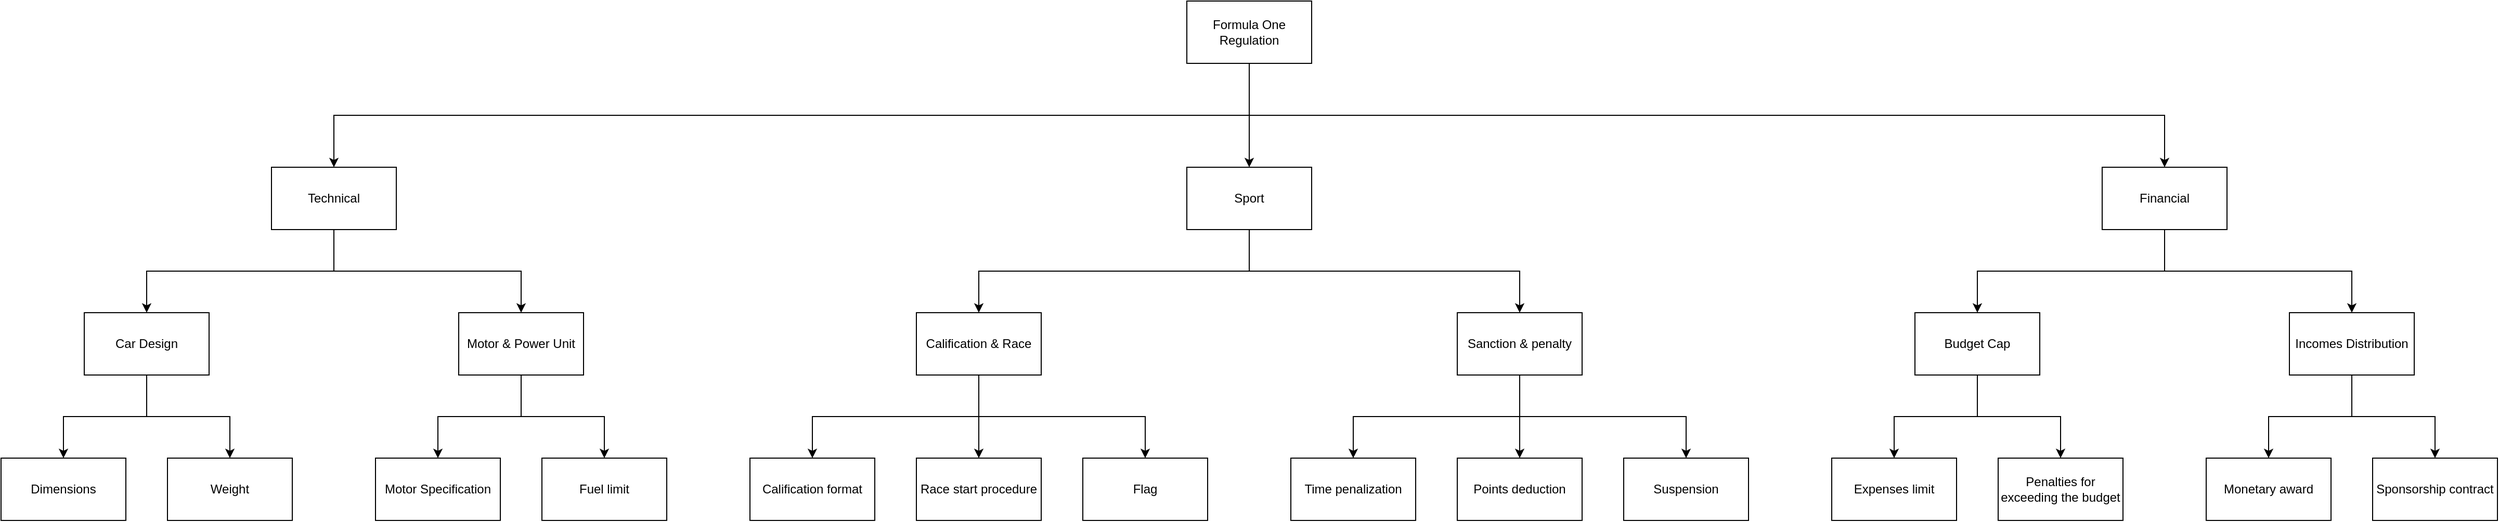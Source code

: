 <mxfile version="24.2.2" type="google">
  <diagram name="Página-1" id="Z_-dVmRHrqysoaLNT-mr">
    <mxGraphModel grid="1" page="1" gridSize="10" guides="1" tooltips="1" connect="1" arrows="1" fold="1" pageScale="1" pageWidth="827" pageHeight="1169" math="0" shadow="0">
      <root>
        <mxCell id="0" />
        <mxCell id="1" parent="0" />
        <mxCell id="IF6HLjn18SVDWIELLXdh-28" style="edgeStyle=orthogonalEdgeStyle;rounded=0;orthogonalLoop=1;jettySize=auto;html=1;exitX=0.5;exitY=1;exitDx=0;exitDy=0;entryX=0.5;entryY=0;entryDx=0;entryDy=0;" edge="1" parent="1" source="IF6HLjn18SVDWIELLXdh-1" target="IF6HLjn18SVDWIELLXdh-2">
          <mxGeometry relative="1" as="geometry" />
        </mxCell>
        <mxCell id="IF6HLjn18SVDWIELLXdh-49" style="edgeStyle=orthogonalEdgeStyle;rounded=0;orthogonalLoop=1;jettySize=auto;html=1;exitX=0.5;exitY=1;exitDx=0;exitDy=0;entryX=0.5;entryY=0;entryDx=0;entryDy=0;" edge="1" parent="1" source="IF6HLjn18SVDWIELLXdh-1" target="IF6HLjn18SVDWIELLXdh-4">
          <mxGeometry relative="1" as="geometry" />
        </mxCell>
        <mxCell id="IF6HLjn18SVDWIELLXdh-50" style="edgeStyle=orthogonalEdgeStyle;rounded=0;orthogonalLoop=1;jettySize=auto;html=1;exitX=0.5;exitY=1;exitDx=0;exitDy=0;entryX=0.5;entryY=0;entryDx=0;entryDy=0;" edge="1" parent="1" source="IF6HLjn18SVDWIELLXdh-1" target="IF6HLjn18SVDWIELLXdh-3">
          <mxGeometry relative="1" as="geometry" />
        </mxCell>
        <mxCell id="IF6HLjn18SVDWIELLXdh-1" value="Formula One Regulation" style="rounded=0;whiteSpace=wrap;html=1;" vertex="1" parent="1">
          <mxGeometry x="980" y="180" width="120" height="60" as="geometry" />
        </mxCell>
        <mxCell id="IF6HLjn18SVDWIELLXdh-13" style="edgeStyle=orthogonalEdgeStyle;rounded=0;orthogonalLoop=1;jettySize=auto;html=1;exitX=0.5;exitY=1;exitDx=0;exitDy=0;entryX=0.5;entryY=0;entryDx=0;entryDy=0;" edge="1" parent="1" source="IF6HLjn18SVDWIELLXdh-2" target="IF6HLjn18SVDWIELLXdh-6">
          <mxGeometry relative="1" as="geometry" />
        </mxCell>
        <mxCell id="IF6HLjn18SVDWIELLXdh-19" style="edgeStyle=orthogonalEdgeStyle;rounded=0;orthogonalLoop=1;jettySize=auto;html=1;exitX=0.5;exitY=1;exitDx=0;exitDy=0;entryX=0.5;entryY=0;entryDx=0;entryDy=0;" edge="1" parent="1" source="IF6HLjn18SVDWIELLXdh-2" target="IF6HLjn18SVDWIELLXdh-5">
          <mxGeometry relative="1" as="geometry" />
        </mxCell>
        <mxCell id="IF6HLjn18SVDWIELLXdh-2" value="Technical" style="rounded=0;whiteSpace=wrap;html=1;" vertex="1" parent="1">
          <mxGeometry x="100" y="340" width="120" height="60" as="geometry" />
        </mxCell>
        <mxCell id="IF6HLjn18SVDWIELLXdh-47" style="edgeStyle=orthogonalEdgeStyle;rounded=0;orthogonalLoop=1;jettySize=auto;html=1;exitX=0.5;exitY=1;exitDx=0;exitDy=0;entryX=0.5;entryY=0;entryDx=0;entryDy=0;" edge="1" parent="1" source="IF6HLjn18SVDWIELLXdh-3" target="IF6HLjn18SVDWIELLXdh-38">
          <mxGeometry relative="1" as="geometry" />
        </mxCell>
        <mxCell id="IF6HLjn18SVDWIELLXdh-48" style="edgeStyle=orthogonalEdgeStyle;rounded=0;orthogonalLoop=1;jettySize=auto;html=1;exitX=0.5;exitY=1;exitDx=0;exitDy=0;entryX=0.5;entryY=0;entryDx=0;entryDy=0;" edge="1" parent="1" source="IF6HLjn18SVDWIELLXdh-3" target="IF6HLjn18SVDWIELLXdh-37">
          <mxGeometry relative="1" as="geometry" />
        </mxCell>
        <mxCell id="IF6HLjn18SVDWIELLXdh-3" value="Financial" style="rounded=0;whiteSpace=wrap;html=1;" vertex="1" parent="1">
          <mxGeometry x="1860" y="340" width="120" height="60" as="geometry" />
        </mxCell>
        <mxCell id="IF6HLjn18SVDWIELLXdh-32" style="edgeStyle=orthogonalEdgeStyle;rounded=0;orthogonalLoop=1;jettySize=auto;html=1;exitX=0.5;exitY=1;exitDx=0;exitDy=0;entryX=0.5;entryY=0;entryDx=0;entryDy=0;" edge="1" parent="1" source="IF6HLjn18SVDWIELLXdh-4" target="IF6HLjn18SVDWIELLXdh-21">
          <mxGeometry relative="1" as="geometry" />
        </mxCell>
        <mxCell id="IF6HLjn18SVDWIELLXdh-33" style="edgeStyle=orthogonalEdgeStyle;rounded=0;orthogonalLoop=1;jettySize=auto;html=1;exitX=0.5;exitY=1;exitDx=0;exitDy=0;entryX=0.5;entryY=0;entryDx=0;entryDy=0;" edge="1" parent="1" source="IF6HLjn18SVDWIELLXdh-4" target="IF6HLjn18SVDWIELLXdh-20">
          <mxGeometry relative="1" as="geometry" />
        </mxCell>
        <mxCell id="IF6HLjn18SVDWIELLXdh-4" value="Sport" style="rounded=0;whiteSpace=wrap;html=1;" vertex="1" parent="1">
          <mxGeometry x="980" y="340" width="120" height="60" as="geometry" />
        </mxCell>
        <mxCell id="IF6HLjn18SVDWIELLXdh-16" style="edgeStyle=orthogonalEdgeStyle;rounded=0;orthogonalLoop=1;jettySize=auto;html=1;exitX=0.5;exitY=1;exitDx=0;exitDy=0;entryX=0.5;entryY=0;entryDx=0;entryDy=0;" edge="1" parent="1" source="IF6HLjn18SVDWIELLXdh-5" target="IF6HLjn18SVDWIELLXdh-11">
          <mxGeometry relative="1" as="geometry" />
        </mxCell>
        <mxCell id="IF6HLjn18SVDWIELLXdh-18" style="edgeStyle=orthogonalEdgeStyle;rounded=0;orthogonalLoop=1;jettySize=auto;html=1;exitX=0.5;exitY=1;exitDx=0;exitDy=0;entryX=0.5;entryY=0;entryDx=0;entryDy=0;" edge="1" parent="1" source="IF6HLjn18SVDWIELLXdh-5" target="IF6HLjn18SVDWIELLXdh-10">
          <mxGeometry relative="1" as="geometry" />
        </mxCell>
        <mxCell id="IF6HLjn18SVDWIELLXdh-5" value="Motor &amp;amp; Power Unit" style="rounded=0;whiteSpace=wrap;html=1;" vertex="1" parent="1">
          <mxGeometry x="280" y="480" width="120" height="60" as="geometry" />
        </mxCell>
        <mxCell id="IF6HLjn18SVDWIELLXdh-14" style="edgeStyle=orthogonalEdgeStyle;rounded=0;orthogonalLoop=1;jettySize=auto;html=1;exitX=0.5;exitY=1;exitDx=0;exitDy=0;entryX=0.5;entryY=0;entryDx=0;entryDy=0;" edge="1" parent="1" source="IF6HLjn18SVDWIELLXdh-6" target="IF6HLjn18SVDWIELLXdh-9">
          <mxGeometry relative="1" as="geometry" />
        </mxCell>
        <mxCell id="IF6HLjn18SVDWIELLXdh-17" style="edgeStyle=orthogonalEdgeStyle;rounded=0;orthogonalLoop=1;jettySize=auto;html=1;exitX=0.5;exitY=1;exitDx=0;exitDy=0;entryX=0.5;entryY=0;entryDx=0;entryDy=0;" edge="1" parent="1" source="IF6HLjn18SVDWIELLXdh-6" target="IF6HLjn18SVDWIELLXdh-8">
          <mxGeometry relative="1" as="geometry" />
        </mxCell>
        <mxCell id="IF6HLjn18SVDWIELLXdh-6" value="Car Design" style="rounded=0;whiteSpace=wrap;html=1;" vertex="1" parent="1">
          <mxGeometry x="-80" y="480" width="120" height="60" as="geometry" />
        </mxCell>
        <mxCell id="IF6HLjn18SVDWIELLXdh-8" value="Weight" style="rounded=0;whiteSpace=wrap;html=1;" vertex="1" parent="1">
          <mxGeometry y="620" width="120" height="60" as="geometry" />
        </mxCell>
        <mxCell id="IF6HLjn18SVDWIELLXdh-9" value="Dimensions" style="rounded=0;whiteSpace=wrap;html=1;" vertex="1" parent="1">
          <mxGeometry x="-160" y="620" width="120" height="60" as="geometry" />
        </mxCell>
        <mxCell id="IF6HLjn18SVDWIELLXdh-10" value="Fuel limit" style="rounded=0;whiteSpace=wrap;html=1;" vertex="1" parent="1">
          <mxGeometry x="360" y="620" width="120" height="60" as="geometry" />
        </mxCell>
        <mxCell id="IF6HLjn18SVDWIELLXdh-11" value="Motor Specification" style="rounded=0;whiteSpace=wrap;html=1;" vertex="1" parent="1">
          <mxGeometry x="200" y="620" width="120" height="60" as="geometry" />
        </mxCell>
        <mxCell id="IF6HLjn18SVDWIELLXdh-34" style="edgeStyle=orthogonalEdgeStyle;rounded=0;orthogonalLoop=1;jettySize=auto;html=1;exitX=0.5;exitY=1;exitDx=0;exitDy=0;entryX=0.5;entryY=0;entryDx=0;entryDy=0;" edge="1" parent="1" source="IF6HLjn18SVDWIELLXdh-20" target="IF6HLjn18SVDWIELLXdh-27">
          <mxGeometry relative="1" as="geometry" />
        </mxCell>
        <mxCell id="IF6HLjn18SVDWIELLXdh-35" style="edgeStyle=orthogonalEdgeStyle;rounded=0;orthogonalLoop=1;jettySize=auto;html=1;exitX=0.5;exitY=1;exitDx=0;exitDy=0;entryX=0.5;entryY=0;entryDx=0;entryDy=0;" edge="1" parent="1" source="IF6HLjn18SVDWIELLXdh-20" target="IF6HLjn18SVDWIELLXdh-26">
          <mxGeometry relative="1" as="geometry" />
        </mxCell>
        <mxCell id="IF6HLjn18SVDWIELLXdh-36" style="edgeStyle=orthogonalEdgeStyle;rounded=0;orthogonalLoop=1;jettySize=auto;html=1;exitX=0.5;exitY=1;exitDx=0;exitDy=0;entryX=0.5;entryY=0;entryDx=0;entryDy=0;" edge="1" parent="1" source="IF6HLjn18SVDWIELLXdh-20" target="IF6HLjn18SVDWIELLXdh-25">
          <mxGeometry relative="1" as="geometry" />
        </mxCell>
        <mxCell id="IF6HLjn18SVDWIELLXdh-20" value="Sanction &amp;amp; penalty" style="rounded=0;whiteSpace=wrap;html=1;" vertex="1" parent="1">
          <mxGeometry x="1240" y="480" width="120" height="60" as="geometry" />
        </mxCell>
        <mxCell id="IF6HLjn18SVDWIELLXdh-29" style="edgeStyle=orthogonalEdgeStyle;rounded=0;orthogonalLoop=1;jettySize=auto;html=1;exitX=0.5;exitY=1;exitDx=0;exitDy=0;entryX=0.5;entryY=0;entryDx=0;entryDy=0;" edge="1" parent="1" source="IF6HLjn18SVDWIELLXdh-21" target="IF6HLjn18SVDWIELLXdh-24">
          <mxGeometry relative="1" as="geometry" />
        </mxCell>
        <mxCell id="IF6HLjn18SVDWIELLXdh-30" style="edgeStyle=orthogonalEdgeStyle;rounded=0;orthogonalLoop=1;jettySize=auto;html=1;exitX=0.5;exitY=1;exitDx=0;exitDy=0;entryX=0.5;entryY=0;entryDx=0;entryDy=0;" edge="1" parent="1" source="IF6HLjn18SVDWIELLXdh-21" target="IF6HLjn18SVDWIELLXdh-22">
          <mxGeometry relative="1" as="geometry" />
        </mxCell>
        <mxCell id="IF6HLjn18SVDWIELLXdh-31" style="edgeStyle=orthogonalEdgeStyle;rounded=0;orthogonalLoop=1;jettySize=auto;html=1;exitX=0.5;exitY=1;exitDx=0;exitDy=0;entryX=0.5;entryY=0;entryDx=0;entryDy=0;" edge="1" parent="1" source="IF6HLjn18SVDWIELLXdh-21" target="IF6HLjn18SVDWIELLXdh-23">
          <mxGeometry relative="1" as="geometry" />
        </mxCell>
        <mxCell id="IF6HLjn18SVDWIELLXdh-21" value="Calification &amp;amp; Race" style="rounded=0;whiteSpace=wrap;html=1;" vertex="1" parent="1">
          <mxGeometry x="720" y="480" width="120" height="60" as="geometry" />
        </mxCell>
        <mxCell id="IF6HLjn18SVDWIELLXdh-22" value="Flag" style="rounded=0;whiteSpace=wrap;html=1;" vertex="1" parent="1">
          <mxGeometry x="880" y="620" width="120" height="60" as="geometry" />
        </mxCell>
        <mxCell id="IF6HLjn18SVDWIELLXdh-23" value="Race start procedure" style="rounded=0;whiteSpace=wrap;html=1;" vertex="1" parent="1">
          <mxGeometry x="720" y="620" width="120" height="60" as="geometry" />
        </mxCell>
        <mxCell id="IF6HLjn18SVDWIELLXdh-24" value="Calification format" style="rounded=0;whiteSpace=wrap;html=1;" vertex="1" parent="1">
          <mxGeometry x="560" y="620" width="120" height="60" as="geometry" />
        </mxCell>
        <mxCell id="IF6HLjn18SVDWIELLXdh-25" value="Suspension" style="rounded=0;whiteSpace=wrap;html=1;" vertex="1" parent="1">
          <mxGeometry x="1400" y="620" width="120" height="60" as="geometry" />
        </mxCell>
        <mxCell id="IF6HLjn18SVDWIELLXdh-26" value="Points deduction" style="rounded=0;whiteSpace=wrap;html=1;" vertex="1" parent="1">
          <mxGeometry x="1240" y="620" width="120" height="60" as="geometry" />
        </mxCell>
        <mxCell id="IF6HLjn18SVDWIELLXdh-27" value="Time penalization" style="rounded=0;whiteSpace=wrap;html=1;" vertex="1" parent="1">
          <mxGeometry x="1080" y="620" width="120" height="60" as="geometry" />
        </mxCell>
        <mxCell id="IF6HLjn18SVDWIELLXdh-44" style="edgeStyle=orthogonalEdgeStyle;rounded=0;orthogonalLoop=1;jettySize=auto;html=1;exitX=0.5;exitY=1;exitDx=0;exitDy=0;entryX=0.5;entryY=0;entryDx=0;entryDy=0;" edge="1" parent="1" source="IF6HLjn18SVDWIELLXdh-37" target="IF6HLjn18SVDWIELLXdh-42">
          <mxGeometry relative="1" as="geometry" />
        </mxCell>
        <mxCell id="IF6HLjn18SVDWIELLXdh-46" style="edgeStyle=orthogonalEdgeStyle;rounded=0;orthogonalLoop=1;jettySize=auto;html=1;exitX=0.5;exitY=1;exitDx=0;exitDy=0;entryX=0.5;entryY=0;entryDx=0;entryDy=0;" edge="1" parent="1" source="IF6HLjn18SVDWIELLXdh-37" target="IF6HLjn18SVDWIELLXdh-41">
          <mxGeometry relative="1" as="geometry" />
        </mxCell>
        <mxCell id="IF6HLjn18SVDWIELLXdh-37" value="Incomes Distribution" style="rounded=0;whiteSpace=wrap;html=1;" vertex="1" parent="1">
          <mxGeometry x="2040" y="480" width="120" height="60" as="geometry" />
        </mxCell>
        <mxCell id="IF6HLjn18SVDWIELLXdh-43" style="edgeStyle=orthogonalEdgeStyle;rounded=0;orthogonalLoop=1;jettySize=auto;html=1;exitX=0.5;exitY=1;exitDx=0;exitDy=0;entryX=0.5;entryY=0;entryDx=0;entryDy=0;" edge="1" parent="1" source="IF6HLjn18SVDWIELLXdh-38" target="IF6HLjn18SVDWIELLXdh-39">
          <mxGeometry relative="1" as="geometry" />
        </mxCell>
        <mxCell id="IF6HLjn18SVDWIELLXdh-45" style="edgeStyle=orthogonalEdgeStyle;rounded=0;orthogonalLoop=1;jettySize=auto;html=1;exitX=0.5;exitY=1;exitDx=0;exitDy=0;entryX=0.5;entryY=0;entryDx=0;entryDy=0;" edge="1" parent="1" source="IF6HLjn18SVDWIELLXdh-38" target="IF6HLjn18SVDWIELLXdh-40">
          <mxGeometry relative="1" as="geometry" />
        </mxCell>
        <mxCell id="IF6HLjn18SVDWIELLXdh-38" value="Budget Cap" style="rounded=0;whiteSpace=wrap;html=1;" vertex="1" parent="1">
          <mxGeometry x="1680" y="480" width="120" height="60" as="geometry" />
        </mxCell>
        <mxCell id="IF6HLjn18SVDWIELLXdh-39" value="Expenses limit" style="rounded=0;whiteSpace=wrap;html=1;" vertex="1" parent="1">
          <mxGeometry x="1600" y="620" width="120" height="60" as="geometry" />
        </mxCell>
        <mxCell id="IF6HLjn18SVDWIELLXdh-40" value="Penalties for exceeding the budget" style="rounded=0;whiteSpace=wrap;html=1;" vertex="1" parent="1">
          <mxGeometry x="1760" y="620" width="120" height="60" as="geometry" />
        </mxCell>
        <mxCell id="IF6HLjn18SVDWIELLXdh-41" value="Sponsorship contract" style="rounded=0;whiteSpace=wrap;html=1;" vertex="1" parent="1">
          <mxGeometry x="2120" y="620" width="120" height="60" as="geometry" />
        </mxCell>
        <mxCell id="IF6HLjn18SVDWIELLXdh-42" value="Monetary award" style="rounded=0;whiteSpace=wrap;html=1;" vertex="1" parent="1">
          <mxGeometry x="1960" y="620" width="120" height="60" as="geometry" />
        </mxCell>
      </root>
    </mxGraphModel>
  </diagram>
</mxfile>
